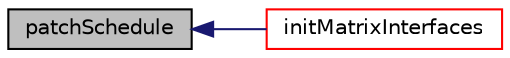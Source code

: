 digraph "patchSchedule"
{
  bgcolor="transparent";
  edge [fontname="Helvetica",fontsize="10",labelfontname="Helvetica",labelfontsize="10"];
  node [fontname="Helvetica",fontsize="10",shape=record];
  rankdir="LR";
  Node1 [label="patchSchedule",height=0.2,width=0.4,color="black", fillcolor="grey75", style="filled" fontcolor="black"];
  Node1 -> Node2 [dir="back",color="midnightblue",fontsize="10",style="solid",fontname="Helvetica"];
  Node2 [label="initMatrixInterfaces",height=0.2,width=0.4,color="red",URL="$classFoam_1_1lduMatrix.html#a7e8dcbd88648dccc19f7185171ca033b",tooltip="Initialise the update of interfaced interfaces for matrix operations. "];
}

